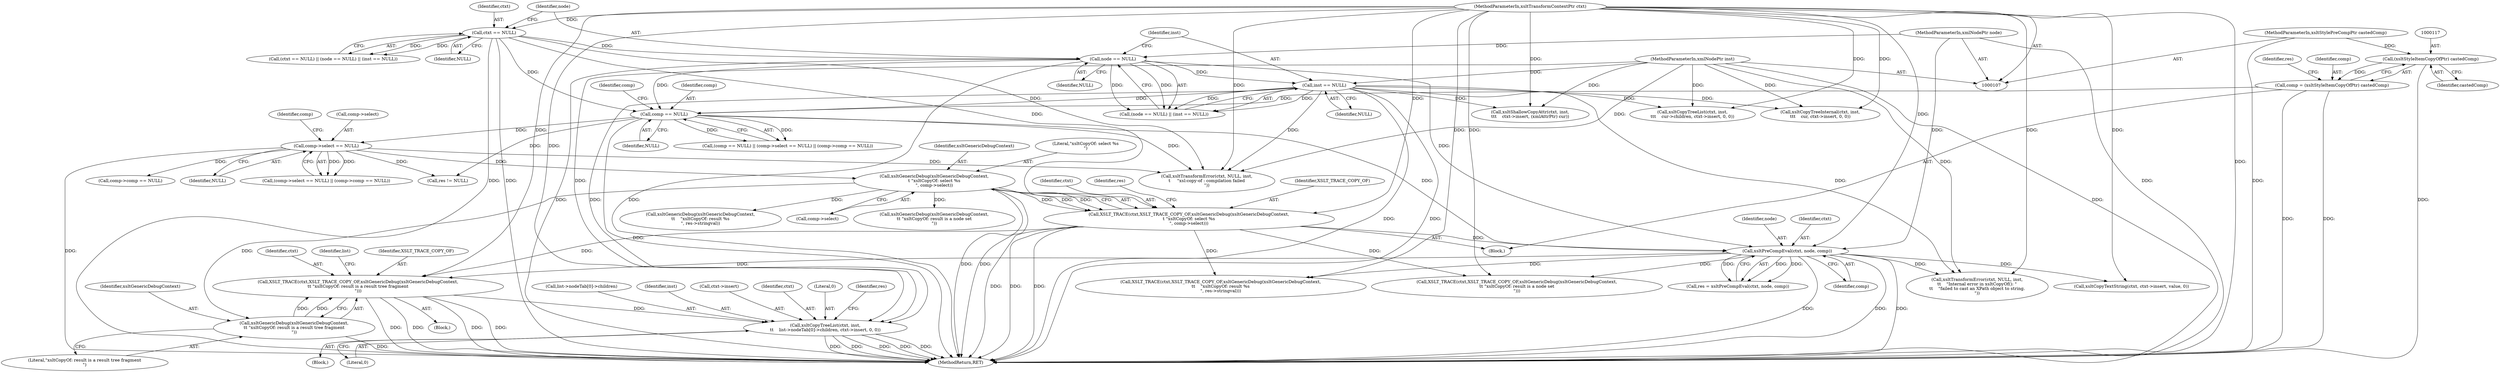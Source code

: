 digraph "0_Chrome_96dbafe288dbe2f0cc45fa3c39daf6d0c37acbab_35@array" {
"1000329" [label="(Call,xsltCopyTreeList(ctxt, inst,\n\t\t    list->nodeTab[0]->children, ctxt->insert, 0, 0))"];
"1000292" [label="(Call,XSLT_TRACE(ctxt,XSLT_TRACE_COPY_OF,xsltGenericDebug(xsltGenericDebugContext,\n\t\t \"xsltCopyOf: result is a result tree fragment\n\")))"];
"1000175" [label="(Call,xsltPreCompEval(ctxt, node, comp))"];
"1000164" [label="(Call,XSLT_TRACE(ctxt,XSLT_TRACE_COPY_OF,xsltGenericDebug(xsltGenericDebugContext,\n\t \"xsltCopyOf: select %s\n\", comp->select)))"];
"1000130" [label="(Call,ctxt == NULL)"];
"1000108" [label="(MethodParameterIn,xsltTransformContextPtr ctxt)"];
"1000167" [label="(Call,xsltGenericDebug(xsltGenericDebugContext,\n\t \"xsltCopyOf: select %s\n\", comp->select))"];
"1000147" [label="(Call,comp->select == NULL)"];
"1000143" [label="(Call,comp == NULL)"];
"1000114" [label="(Call,comp = (xsltStyleItemCopyOfPtr) castedComp)"];
"1000116" [label="(Call,(xsltStyleItemCopyOfPtr) castedComp)"];
"1000111" [label="(MethodParameterIn,xsltStylePreCompPtr castedComp)"];
"1000134" [label="(Call,node == NULL)"];
"1000109" [label="(MethodParameterIn,xmlNodePtr node)"];
"1000137" [label="(Call,inst == NULL)"];
"1000110" [label="(MethodParameterIn,xmlNodePtr inst)"];
"1000295" [label="(Call,xsltGenericDebug(xsltGenericDebugContext,\n\t\t \"xsltCopyOf: result is a result tree fragment\n\"))"];
"1000168" [label="(Identifier,xsltGenericDebugContext)"];
"1000154" [label="(Identifier,comp)"];
"1000135" [label="(Identifier,node)"];
"1000142" [label="(Call,(comp == NULL) || (comp->select == NULL) || (comp->comp == NULL))"];
"1000148" [label="(Call,comp->select)"];
"1000138" [label="(Identifier,inst)"];
"1000245" [label="(Call,xsltCopyTreeList(ctxt, inst,\n\t\t\t    cur->children, ctxt->insert, 0, 0))"];
"1000110" [label="(MethodParameterIn,xmlNodePtr inst)"];
"1000175" [label="(Call,xsltPreCompEval(ctxt, node, comp))"];
"1000112" [label="(Block,)"];
"1000176" [label="(Identifier,ctxt)"];
"1000387" [label="(Call,XSLT_TRACE(ctxt,XSLT_TRACE_COPY_OF,xsltGenericDebug(xsltGenericDebugContext,\n\t\t    \"xsltCopyOf: result %s\n\", res->stringval)))"];
"1000275" [label="(Call,xsltCopyTreeInternal(ctxt, inst,\n\t\t\t    cur, ctxt->insert, 0, 0))"];
"1000149" [label="(Identifier,comp)"];
"1000109" [label="(MethodParameterIn,xmlNodePtr node)"];
"1000330" [label="(Identifier,ctxt)"];
"1000390" [label="(Call,xsltGenericDebug(xsltGenericDebugContext,\n\t\t    \"xsltCopyOf: result %s\n\", res->stringval))"];
"1000169" [label="(Literal,\"xsltCopyOf: select %s\n\")"];
"1000294" [label="(Identifier,XSLT_TRACE_COPY_OF)"];
"1000296" [label="(Identifier,xsltGenericDebugContext)"];
"1000328" [label="(Block,)"];
"1000342" [label="(Literal,0)"];
"1000409" [label="(MethodReturn,RET)"];
"1000293" [label="(Identifier,ctxt)"];
"1000139" [label="(Identifier,NULL)"];
"1000174" [label="(Identifier,res)"];
"1000108" [label="(MethodParameterIn,xsltTransformContextPtr ctxt)"];
"1000166" [label="(Identifier,XSLT_TRACE_COPY_OF)"];
"1000170" [label="(Call,comp->select)"];
"1000152" [label="(Call,comp->comp == NULL)"];
"1000145" [label="(Identifier,NULL)"];
"1000178" [label="(Identifier,comp)"];
"1000299" [label="(Identifier,list)"];
"1000378" [label="(Call,xsltCopyTextString(ctxt, ctxt->insert, value, 0))"];
"1000405" [label="(Identifier,res)"];
"1000180" [label="(Call,res != NULL)"];
"1000151" [label="(Identifier,NULL)"];
"1000177" [label="(Identifier,node)"];
"1000131" [label="(Identifier,ctxt)"];
"1000295" [label="(Call,xsltGenericDebug(xsltGenericDebugContext,\n\t\t \"xsltCopyOf: result is a result tree fragment\n\"))"];
"1000144" [label="(Identifier,comp)"];
"1000143" [label="(Call,comp == NULL)"];
"1000116" [label="(Call,(xsltStyleItemCopyOfPtr) castedComp)"];
"1000329" [label="(Call,xsltCopyTreeList(ctxt, inst,\n\t\t    list->nodeTab[0]->children, ctxt->insert, 0, 0))"];
"1000137" [label="(Call,inst == NULL)"];
"1000164" [label="(Call,XSLT_TRACE(ctxt,XSLT_TRACE_COPY_OF,xsltGenericDebug(xsltGenericDebugContext,\n\t \"xsltCopyOf: select %s\n\", comp->select)))"];
"1000173" [label="(Call,res = xsltPreCompEval(ctxt, node, comp))"];
"1000132" [label="(Identifier,NULL)"];
"1000264" [label="(Call,xsltShallowCopyAttr(ctxt, inst,\n\t\t\t    ctxt->insert, (xmlAttrPtr) cur))"];
"1000292" [label="(Call,XSLT_TRACE(ctxt,XSLT_TRACE_COPY_OF,xsltGenericDebug(xsltGenericDebugContext,\n\t\t \"xsltCopyOf: result is a result tree fragment\n\")))"];
"1000165" [label="(Identifier,ctxt)"];
"1000291" [label="(Block,)"];
"1000115" [label="(Identifier,comp)"];
"1000146" [label="(Call,(comp->select == NULL) || (comp->comp == NULL))"];
"1000118" [label="(Identifier,castedComp)"];
"1000359" [label="(Call,xsltTransformError(ctxt, NULL, inst,\n\t\t    \"Internal error in xsltCopyOf(): \"\n\t\t    \"failed to cast an XPath object to string.\n\"))"];
"1000332" [label="(Call,list->nodeTab[0]->children)"];
"1000121" [label="(Identifier,res)"];
"1000343" [label="(Literal,0)"];
"1000114" [label="(Call,comp = (xsltStyleItemCopyOfPtr) castedComp)"];
"1000194" [label="(Call,xsltGenericDebug(xsltGenericDebugContext,\n\t\t \"xsltCopyOf: result is a node set\n\"))"];
"1000158" [label="(Call,xsltTransformError(ctxt, NULL, inst,\n\t     \"xsl:copy-of : compilation failed\n\"))"];
"1000133" [label="(Call,(node == NULL) || (inst == NULL))"];
"1000191" [label="(Call,XSLT_TRACE(ctxt,XSLT_TRACE_COPY_OF,xsltGenericDebug(xsltGenericDebugContext,\n\t\t \"xsltCopyOf: result is a node set\n\")))"];
"1000130" [label="(Call,ctxt == NULL)"];
"1000147" [label="(Call,comp->select == NULL)"];
"1000129" [label="(Call,(ctxt == NULL) || (node == NULL) || (inst == NULL))"];
"1000167" [label="(Call,xsltGenericDebug(xsltGenericDebugContext,\n\t \"xsltCopyOf: select %s\n\", comp->select))"];
"1000134" [label="(Call,node == NULL)"];
"1000136" [label="(Identifier,NULL)"];
"1000297" [label="(Literal,\"xsltCopyOf: result is a result tree fragment\n\")"];
"1000111" [label="(MethodParameterIn,xsltStylePreCompPtr castedComp)"];
"1000331" [label="(Identifier,inst)"];
"1000339" [label="(Call,ctxt->insert)"];
"1000329" -> "1000328"  [label="AST: "];
"1000329" -> "1000343"  [label="CFG: "];
"1000330" -> "1000329"  [label="AST: "];
"1000331" -> "1000329"  [label="AST: "];
"1000332" -> "1000329"  [label="AST: "];
"1000339" -> "1000329"  [label="AST: "];
"1000342" -> "1000329"  [label="AST: "];
"1000343" -> "1000329"  [label="AST: "];
"1000405" -> "1000329"  [label="CFG: "];
"1000329" -> "1000409"  [label="DDG: "];
"1000329" -> "1000409"  [label="DDG: "];
"1000329" -> "1000409"  [label="DDG: "];
"1000329" -> "1000409"  [label="DDG: "];
"1000329" -> "1000409"  [label="DDG: "];
"1000292" -> "1000329"  [label="DDG: "];
"1000108" -> "1000329"  [label="DDG: "];
"1000137" -> "1000329"  [label="DDG: "];
"1000110" -> "1000329"  [label="DDG: "];
"1000292" -> "1000291"  [label="AST: "];
"1000292" -> "1000295"  [label="CFG: "];
"1000293" -> "1000292"  [label="AST: "];
"1000294" -> "1000292"  [label="AST: "];
"1000295" -> "1000292"  [label="AST: "];
"1000299" -> "1000292"  [label="CFG: "];
"1000292" -> "1000409"  [label="DDG: "];
"1000292" -> "1000409"  [label="DDG: "];
"1000292" -> "1000409"  [label="DDG: "];
"1000292" -> "1000409"  [label="DDG: "];
"1000175" -> "1000292"  [label="DDG: "];
"1000108" -> "1000292"  [label="DDG: "];
"1000164" -> "1000292"  [label="DDG: "];
"1000295" -> "1000292"  [label="DDG: "];
"1000295" -> "1000292"  [label="DDG: "];
"1000175" -> "1000173"  [label="AST: "];
"1000175" -> "1000178"  [label="CFG: "];
"1000176" -> "1000175"  [label="AST: "];
"1000177" -> "1000175"  [label="AST: "];
"1000178" -> "1000175"  [label="AST: "];
"1000173" -> "1000175"  [label="CFG: "];
"1000175" -> "1000409"  [label="DDG: "];
"1000175" -> "1000409"  [label="DDG: "];
"1000175" -> "1000409"  [label="DDG: "];
"1000175" -> "1000173"  [label="DDG: "];
"1000175" -> "1000173"  [label="DDG: "];
"1000175" -> "1000173"  [label="DDG: "];
"1000164" -> "1000175"  [label="DDG: "];
"1000108" -> "1000175"  [label="DDG: "];
"1000134" -> "1000175"  [label="DDG: "];
"1000109" -> "1000175"  [label="DDG: "];
"1000143" -> "1000175"  [label="DDG: "];
"1000175" -> "1000191"  [label="DDG: "];
"1000175" -> "1000359"  [label="DDG: "];
"1000175" -> "1000378"  [label="DDG: "];
"1000175" -> "1000387"  [label="DDG: "];
"1000164" -> "1000112"  [label="AST: "];
"1000164" -> "1000167"  [label="CFG: "];
"1000165" -> "1000164"  [label="AST: "];
"1000166" -> "1000164"  [label="AST: "];
"1000167" -> "1000164"  [label="AST: "];
"1000174" -> "1000164"  [label="CFG: "];
"1000164" -> "1000409"  [label="DDG: "];
"1000164" -> "1000409"  [label="DDG: "];
"1000164" -> "1000409"  [label="DDG: "];
"1000130" -> "1000164"  [label="DDG: "];
"1000108" -> "1000164"  [label="DDG: "];
"1000167" -> "1000164"  [label="DDG: "];
"1000167" -> "1000164"  [label="DDG: "];
"1000167" -> "1000164"  [label="DDG: "];
"1000164" -> "1000191"  [label="DDG: "];
"1000164" -> "1000387"  [label="DDG: "];
"1000130" -> "1000129"  [label="AST: "];
"1000130" -> "1000132"  [label="CFG: "];
"1000131" -> "1000130"  [label="AST: "];
"1000132" -> "1000130"  [label="AST: "];
"1000135" -> "1000130"  [label="CFG: "];
"1000129" -> "1000130"  [label="CFG: "];
"1000130" -> "1000409"  [label="DDG: "];
"1000130" -> "1000409"  [label="DDG: "];
"1000130" -> "1000129"  [label="DDG: "];
"1000130" -> "1000129"  [label="DDG: "];
"1000108" -> "1000130"  [label="DDG: "];
"1000130" -> "1000134"  [label="DDG: "];
"1000130" -> "1000143"  [label="DDG: "];
"1000130" -> "1000158"  [label="DDG: "];
"1000108" -> "1000107"  [label="AST: "];
"1000108" -> "1000409"  [label="DDG: "];
"1000108" -> "1000158"  [label="DDG: "];
"1000108" -> "1000191"  [label="DDG: "];
"1000108" -> "1000245"  [label="DDG: "];
"1000108" -> "1000264"  [label="DDG: "];
"1000108" -> "1000275"  [label="DDG: "];
"1000108" -> "1000359"  [label="DDG: "];
"1000108" -> "1000378"  [label="DDG: "];
"1000108" -> "1000387"  [label="DDG: "];
"1000167" -> "1000170"  [label="CFG: "];
"1000168" -> "1000167"  [label="AST: "];
"1000169" -> "1000167"  [label="AST: "];
"1000170" -> "1000167"  [label="AST: "];
"1000167" -> "1000409"  [label="DDG: "];
"1000167" -> "1000409"  [label="DDG: "];
"1000147" -> "1000167"  [label="DDG: "];
"1000167" -> "1000194"  [label="DDG: "];
"1000167" -> "1000295"  [label="DDG: "];
"1000167" -> "1000390"  [label="DDG: "];
"1000147" -> "1000146"  [label="AST: "];
"1000147" -> "1000151"  [label="CFG: "];
"1000148" -> "1000147"  [label="AST: "];
"1000151" -> "1000147"  [label="AST: "];
"1000154" -> "1000147"  [label="CFG: "];
"1000146" -> "1000147"  [label="CFG: "];
"1000147" -> "1000409"  [label="DDG: "];
"1000147" -> "1000146"  [label="DDG: "];
"1000147" -> "1000146"  [label="DDG: "];
"1000143" -> "1000147"  [label="DDG: "];
"1000147" -> "1000152"  [label="DDG: "];
"1000147" -> "1000158"  [label="DDG: "];
"1000147" -> "1000180"  [label="DDG: "];
"1000143" -> "1000142"  [label="AST: "];
"1000143" -> "1000145"  [label="CFG: "];
"1000144" -> "1000143"  [label="AST: "];
"1000145" -> "1000143"  [label="AST: "];
"1000149" -> "1000143"  [label="CFG: "];
"1000142" -> "1000143"  [label="CFG: "];
"1000143" -> "1000409"  [label="DDG: "];
"1000143" -> "1000142"  [label="DDG: "];
"1000143" -> "1000142"  [label="DDG: "];
"1000114" -> "1000143"  [label="DDG: "];
"1000134" -> "1000143"  [label="DDG: "];
"1000137" -> "1000143"  [label="DDG: "];
"1000143" -> "1000158"  [label="DDG: "];
"1000143" -> "1000180"  [label="DDG: "];
"1000114" -> "1000112"  [label="AST: "];
"1000114" -> "1000116"  [label="CFG: "];
"1000115" -> "1000114"  [label="AST: "];
"1000116" -> "1000114"  [label="AST: "];
"1000121" -> "1000114"  [label="CFG: "];
"1000114" -> "1000409"  [label="DDG: "];
"1000114" -> "1000409"  [label="DDG: "];
"1000116" -> "1000114"  [label="DDG: "];
"1000116" -> "1000118"  [label="CFG: "];
"1000117" -> "1000116"  [label="AST: "];
"1000118" -> "1000116"  [label="AST: "];
"1000116" -> "1000409"  [label="DDG: "];
"1000111" -> "1000116"  [label="DDG: "];
"1000111" -> "1000107"  [label="AST: "];
"1000111" -> "1000409"  [label="DDG: "];
"1000134" -> "1000133"  [label="AST: "];
"1000134" -> "1000136"  [label="CFG: "];
"1000135" -> "1000134"  [label="AST: "];
"1000136" -> "1000134"  [label="AST: "];
"1000138" -> "1000134"  [label="CFG: "];
"1000133" -> "1000134"  [label="CFG: "];
"1000134" -> "1000409"  [label="DDG: "];
"1000134" -> "1000409"  [label="DDG: "];
"1000134" -> "1000133"  [label="DDG: "];
"1000134" -> "1000133"  [label="DDG: "];
"1000109" -> "1000134"  [label="DDG: "];
"1000134" -> "1000137"  [label="DDG: "];
"1000109" -> "1000107"  [label="AST: "];
"1000109" -> "1000409"  [label="DDG: "];
"1000137" -> "1000133"  [label="AST: "];
"1000137" -> "1000139"  [label="CFG: "];
"1000138" -> "1000137"  [label="AST: "];
"1000139" -> "1000137"  [label="AST: "];
"1000133" -> "1000137"  [label="CFG: "];
"1000137" -> "1000409"  [label="DDG: "];
"1000137" -> "1000409"  [label="DDG: "];
"1000137" -> "1000133"  [label="DDG: "];
"1000137" -> "1000133"  [label="DDG: "];
"1000110" -> "1000137"  [label="DDG: "];
"1000137" -> "1000158"  [label="DDG: "];
"1000137" -> "1000245"  [label="DDG: "];
"1000137" -> "1000264"  [label="DDG: "];
"1000137" -> "1000275"  [label="DDG: "];
"1000137" -> "1000359"  [label="DDG: "];
"1000110" -> "1000107"  [label="AST: "];
"1000110" -> "1000409"  [label="DDG: "];
"1000110" -> "1000158"  [label="DDG: "];
"1000110" -> "1000245"  [label="DDG: "];
"1000110" -> "1000264"  [label="DDG: "];
"1000110" -> "1000275"  [label="DDG: "];
"1000110" -> "1000359"  [label="DDG: "];
"1000295" -> "1000297"  [label="CFG: "];
"1000296" -> "1000295"  [label="AST: "];
"1000297" -> "1000295"  [label="AST: "];
"1000295" -> "1000409"  [label="DDG: "];
}
